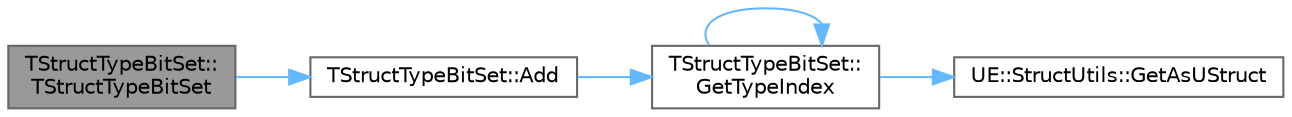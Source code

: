 digraph "TStructTypeBitSet::TStructTypeBitSet"
{
 // INTERACTIVE_SVG=YES
 // LATEX_PDF_SIZE
  bgcolor="transparent";
  edge [fontname=Helvetica,fontsize=10,labelfontname=Helvetica,labelfontsize=10];
  node [fontname=Helvetica,fontsize=10,shape=box,height=0.2,width=0.4];
  rankdir="LR";
  Node1 [id="Node000001",label="TStructTypeBitSet::\lTStructTypeBitSet",height=0.2,width=0.4,color="gray40", fillcolor="grey60", style="filled", fontcolor="black",tooltip="Constructor that initializes the bitset with an initializer list of struct types."];
  Node1 -> Node2 [id="edge1_Node000001_Node000002",color="steelblue1",style="solid",tooltip=" "];
  Node2 [id="Node000002",label="TStructTypeBitSet::Add",height=0.2,width=0.4,color="grey40", fillcolor="white", style="filled",URL="$d0/d16/structTStructTypeBitSet.html#ad707936a54a33a8fd0f75429c95cbb62",tooltip="Adds a struct type to the bitset."];
  Node2 -> Node3 [id="edge2_Node000002_Node000003",color="steelblue1",style="solid",tooltip=" "];
  Node3 [id="Node000003",label="TStructTypeBitSet::\lGetTypeIndex",height=0.2,width=0.4,color="grey40", fillcolor="white", style="filled",URL="$d0/d16/structTStructTypeBitSet.html#afc2052ed244c71ce3c2db1a6643baef4",tooltip="Gets the index of a struct type within the tracker, adding it if not already present."];
  Node3 -> Node4 [id="edge3_Node000003_Node000004",color="steelblue1",style="solid",tooltip=" "];
  Node4 [id="Node000004",label="UE::StructUtils::GetAsUStruct",height=0.2,width=0.4,color="grey40", fillcolor="white", style="filled",URL="$da/db6/namespaceUE_1_1StructUtils.html#a40fad974f18a8cf5fa3848429ad79fd5",tooltip=" "];
  Node3 -> Node3 [id="edge4_Node000003_Node000003",color="steelblue1",style="solid",tooltip=" "];
}
